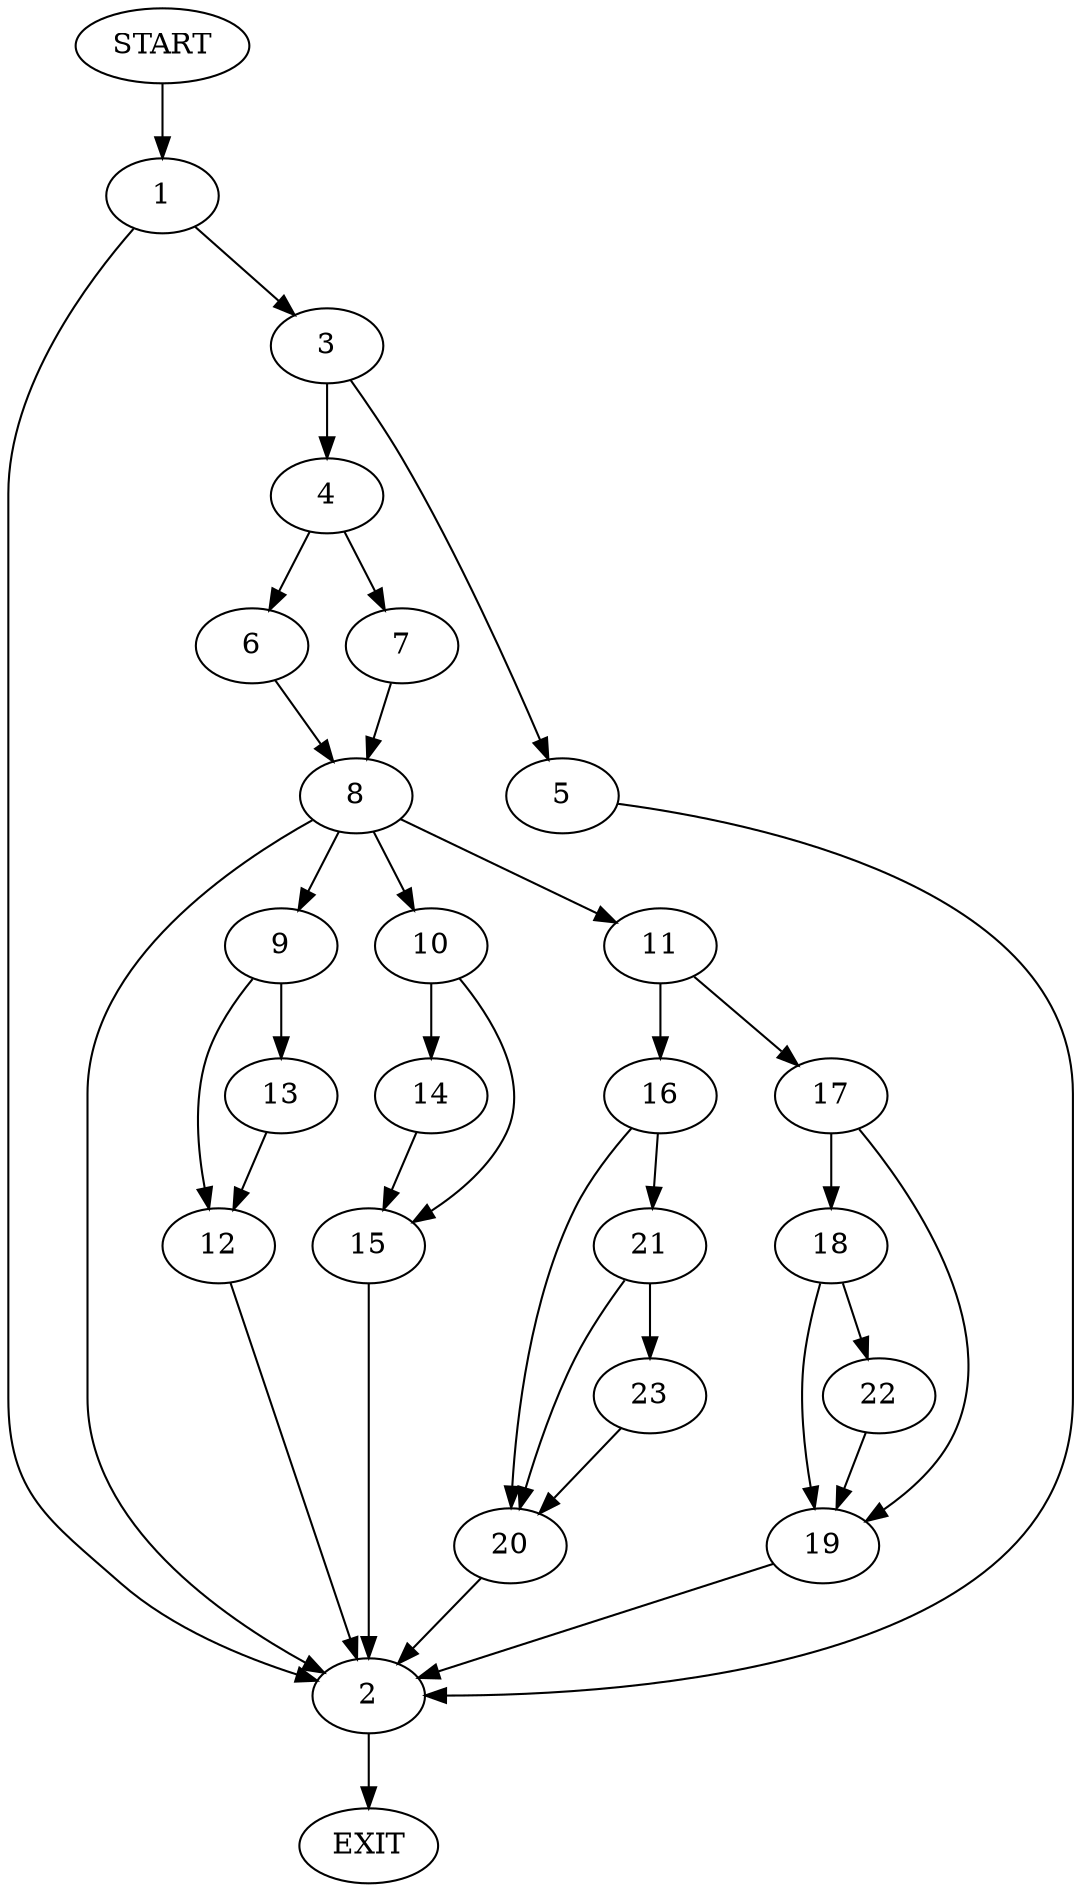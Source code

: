 digraph {
0 [label="START"]
24 [label="EXIT"]
0 -> 1
1 -> 2
1 -> 3
2 -> 24
3 -> 4
3 -> 5
4 -> 6
4 -> 7
5 -> 2
7 -> 8
6 -> 8
8 -> 2
8 -> 9
8 -> 10
8 -> 11
9 -> 12
9 -> 13
10 -> 14
10 -> 15
11 -> 16
11 -> 17
17 -> 18
17 -> 19
16 -> 20
16 -> 21
19 -> 2
18 -> 22
18 -> 19
22 -> 19
20 -> 2
21 -> 23
21 -> 20
23 -> 20
12 -> 2
13 -> 12
14 -> 15
15 -> 2
}
